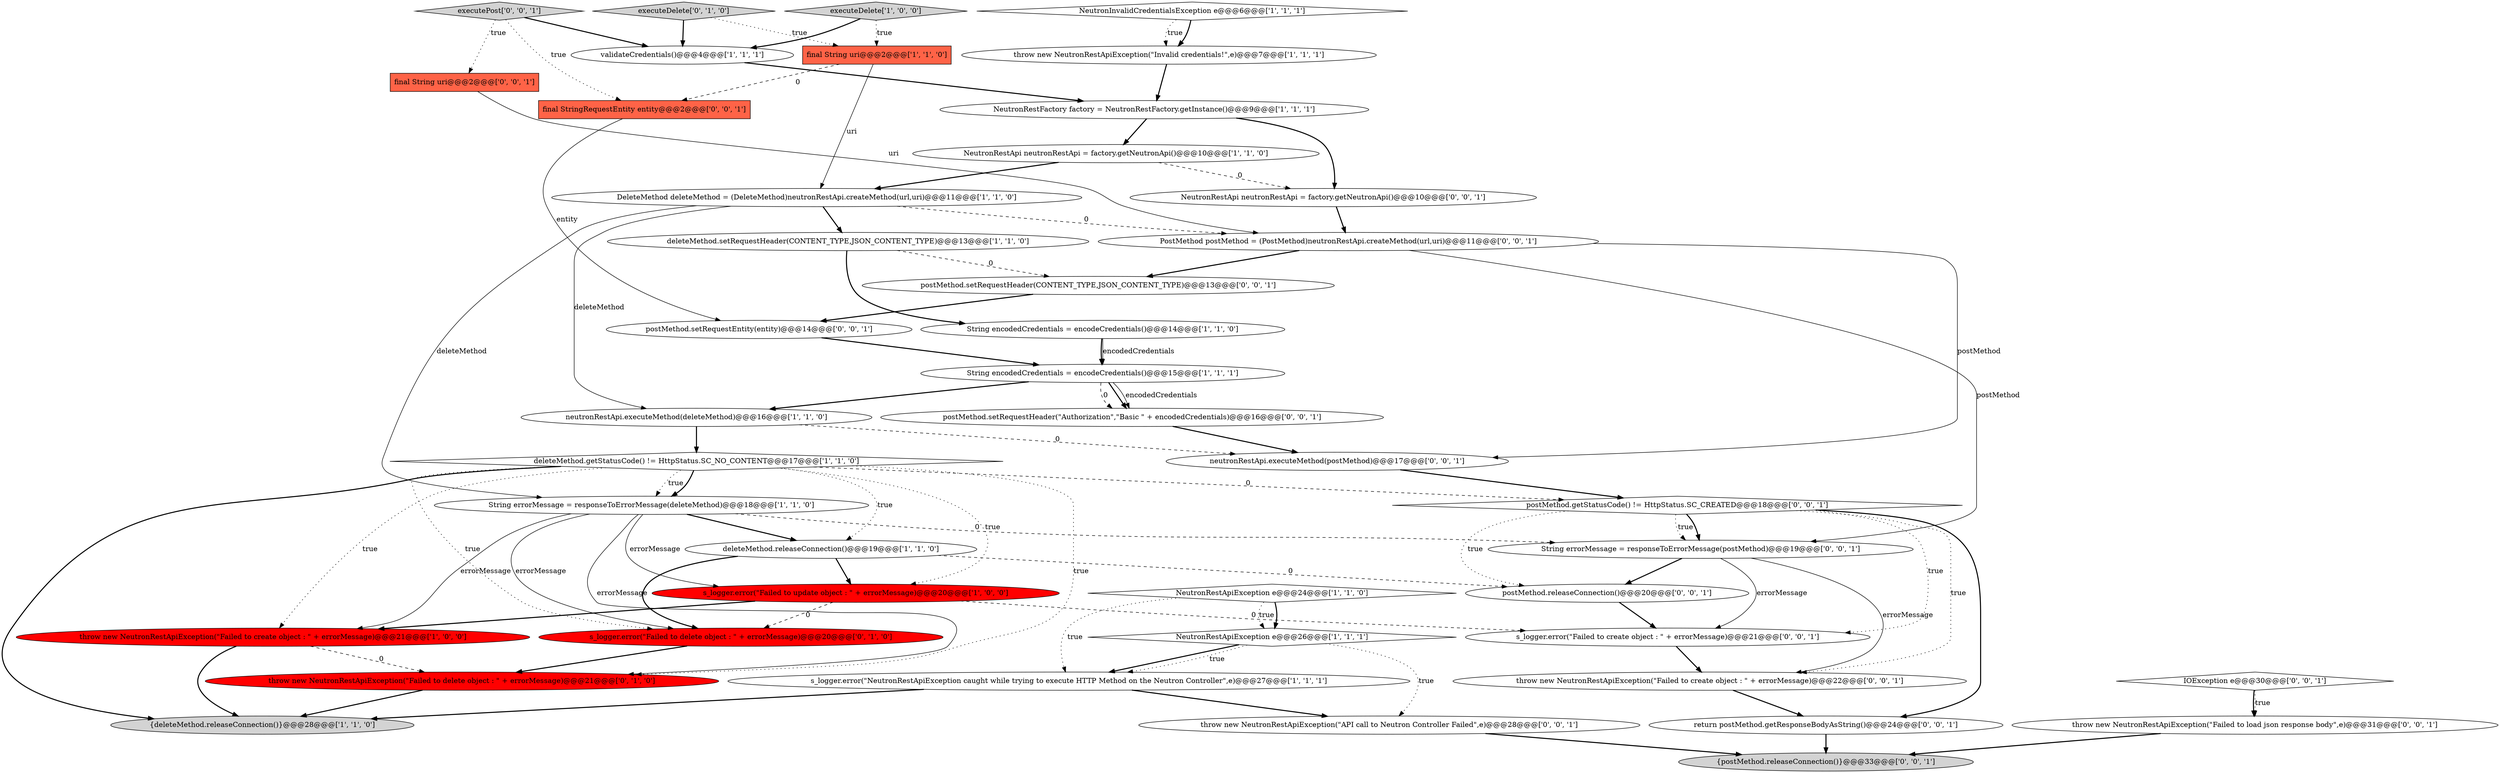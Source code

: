 digraph {
37 [style = filled, label = "throw new NeutronRestApiException(\"Failed to load json response body\",e)@@@31@@@['0', '0', '1']", fillcolor = white, shape = ellipse image = "AAA0AAABBB3BBB"];
39 [style = filled, label = "final String uri@@@2@@@['0', '0', '1']", fillcolor = tomato, shape = box image = "AAA0AAABBB3BBB"];
12 [style = filled, label = "NeutronRestApiException e@@@26@@@['1', '1', '1']", fillcolor = white, shape = diamond image = "AAA0AAABBB1BBB"];
9 [style = filled, label = "validateCredentials()@@@4@@@['1', '1', '1']", fillcolor = white, shape = ellipse image = "AAA0AAABBB1BBB"];
10 [style = filled, label = "String errorMessage = responseToErrorMessage(deleteMethod)@@@18@@@['1', '1', '0']", fillcolor = white, shape = ellipse image = "AAA0AAABBB1BBB"];
28 [style = filled, label = "s_logger.error(\"Failed to create object : \" + errorMessage)@@@21@@@['0', '0', '1']", fillcolor = white, shape = ellipse image = "AAA0AAABBB3BBB"];
22 [style = filled, label = "executeDelete['0', '1', '0']", fillcolor = lightgray, shape = diamond image = "AAA0AAABBB2BBB"];
23 [style = filled, label = "s_logger.error(\"Failed to delete object : \" + errorMessage)@@@20@@@['0', '1', '0']", fillcolor = red, shape = ellipse image = "AAA1AAABBB2BBB"];
1 [style = filled, label = "String encodedCredentials = encodeCredentials()@@@14@@@['1', '1', '0']", fillcolor = white, shape = ellipse image = "AAA0AAABBB1BBB"];
27 [style = filled, label = "neutronRestApi.executeMethod(postMethod)@@@17@@@['0', '0', '1']", fillcolor = white, shape = ellipse image = "AAA0AAABBB3BBB"];
33 [style = filled, label = "postMethod.setRequestEntity(entity)@@@14@@@['0', '0', '1']", fillcolor = white, shape = ellipse image = "AAA0AAABBB3BBB"];
26 [style = filled, label = "executePost['0', '0', '1']", fillcolor = lightgray, shape = diamond image = "AAA0AAABBB3BBB"];
6 [style = filled, label = "final String uri@@@2@@@['1', '1', '0']", fillcolor = tomato, shape = box image = "AAA0AAABBB1BBB"];
4 [style = filled, label = "neutronRestApi.executeMethod(deleteMethod)@@@16@@@['1', '1', '0']", fillcolor = white, shape = ellipse image = "AAA0AAABBB1BBB"];
8 [style = filled, label = "deleteMethod.setRequestHeader(CONTENT_TYPE,JSON_CONTENT_TYPE)@@@13@@@['1', '1', '0']", fillcolor = white, shape = ellipse image = "AAA0AAABBB1BBB"];
7 [style = filled, label = "s_logger.error(\"NeutronRestApiException caught while trying to execute HTTP Method on the Neutron Controller\",e)@@@27@@@['1', '1', '1']", fillcolor = white, shape = ellipse image = "AAA0AAABBB1BBB"];
16 [style = filled, label = "NeutronInvalidCredentialsException e@@@6@@@['1', '1', '1']", fillcolor = white, shape = diamond image = "AAA0AAABBB1BBB"];
31 [style = filled, label = "{postMethod.releaseConnection()}@@@33@@@['0', '0', '1']", fillcolor = lightgray, shape = ellipse image = "AAA0AAABBB3BBB"];
41 [style = filled, label = "final StringRequestEntity entity@@@2@@@['0', '0', '1']", fillcolor = tomato, shape = box image = "AAA0AAABBB3BBB"];
2 [style = filled, label = "s_logger.error(\"Failed to update object : \" + errorMessage)@@@20@@@['1', '0', '0']", fillcolor = red, shape = ellipse image = "AAA1AAABBB1BBB"];
3 [style = filled, label = "{deleteMethod.releaseConnection()}@@@28@@@['1', '1', '0']", fillcolor = lightgray, shape = ellipse image = "AAA0AAABBB1BBB"];
29 [style = filled, label = "postMethod.setRequestHeader(CONTENT_TYPE,JSON_CONTENT_TYPE)@@@13@@@['0', '0', '1']", fillcolor = white, shape = ellipse image = "AAA0AAABBB3BBB"];
32 [style = filled, label = "NeutronRestApi neutronRestApi = factory.getNeutronApi()@@@10@@@['0', '0', '1']", fillcolor = white, shape = ellipse image = "AAA0AAABBB3BBB"];
17 [style = filled, label = "NeutronRestApiException e@@@24@@@['1', '1', '0']", fillcolor = white, shape = diamond image = "AAA0AAABBB1BBB"];
30 [style = filled, label = "postMethod.releaseConnection()@@@20@@@['0', '0', '1']", fillcolor = white, shape = ellipse image = "AAA0AAABBB3BBB"];
36 [style = filled, label = "throw new NeutronRestApiException(\"API call to Neutron Controller Failed\",e)@@@28@@@['0', '0', '1']", fillcolor = white, shape = ellipse image = "AAA0AAABBB3BBB"];
34 [style = filled, label = "postMethod.setRequestHeader(\"Authorization\",\"Basic \" + encodedCredentials)@@@16@@@['0', '0', '1']", fillcolor = white, shape = ellipse image = "AAA0AAABBB3BBB"];
0 [style = filled, label = "throw new NeutronRestApiException(\"Invalid credentials!\",e)@@@7@@@['1', '1', '1']", fillcolor = white, shape = ellipse image = "AAA0AAABBB1BBB"];
40 [style = filled, label = "String errorMessage = responseToErrorMessage(postMethod)@@@19@@@['0', '0', '1']", fillcolor = white, shape = ellipse image = "AAA0AAABBB3BBB"];
38 [style = filled, label = "postMethod.getStatusCode() != HttpStatus.SC_CREATED@@@18@@@['0', '0', '1']", fillcolor = white, shape = diamond image = "AAA0AAABBB3BBB"];
13 [style = filled, label = "deleteMethod.getStatusCode() != HttpStatus.SC_NO_CONTENT@@@17@@@['1', '1', '0']", fillcolor = white, shape = diamond image = "AAA0AAABBB1BBB"];
11 [style = filled, label = "String encodedCredentials = encodeCredentials()@@@15@@@['1', '1', '1']", fillcolor = white, shape = ellipse image = "AAA0AAABBB1BBB"];
35 [style = filled, label = "return postMethod.getResponseBodyAsString()@@@24@@@['0', '0', '1']", fillcolor = white, shape = ellipse image = "AAA0AAABBB3BBB"];
42 [style = filled, label = "PostMethod postMethod = (PostMethod)neutronRestApi.createMethod(url,uri)@@@11@@@['0', '0', '1']", fillcolor = white, shape = ellipse image = "AAA0AAABBB3BBB"];
18 [style = filled, label = "NeutronRestApi neutronRestApi = factory.getNeutronApi()@@@10@@@['1', '1', '0']", fillcolor = white, shape = ellipse image = "AAA0AAABBB1BBB"];
5 [style = filled, label = "NeutronRestFactory factory = NeutronRestFactory.getInstance()@@@9@@@['1', '1', '1']", fillcolor = white, shape = ellipse image = "AAA0AAABBB1BBB"];
21 [style = filled, label = "throw new NeutronRestApiException(\"Failed to delete object : \" + errorMessage)@@@21@@@['0', '1', '0']", fillcolor = red, shape = ellipse image = "AAA1AAABBB2BBB"];
19 [style = filled, label = "executeDelete['1', '0', '0']", fillcolor = lightgray, shape = diamond image = "AAA0AAABBB1BBB"];
14 [style = filled, label = "deleteMethod.releaseConnection()@@@19@@@['1', '1', '0']", fillcolor = white, shape = ellipse image = "AAA0AAABBB1BBB"];
20 [style = filled, label = "DeleteMethod deleteMethod = (DeleteMethod)neutronRestApi.createMethod(url,uri)@@@11@@@['1', '1', '0']", fillcolor = white, shape = ellipse image = "AAA0AAABBB1BBB"];
25 [style = filled, label = "throw new NeutronRestApiException(\"Failed to create object : \" + errorMessage)@@@22@@@['0', '0', '1']", fillcolor = white, shape = ellipse image = "AAA0AAABBB3BBB"];
24 [style = filled, label = "IOException e@@@30@@@['0', '0', '1']", fillcolor = white, shape = diamond image = "AAA0AAABBB3BBB"];
15 [style = filled, label = "throw new NeutronRestApiException(\"Failed to create object : \" + errorMessage)@@@21@@@['1', '0', '0']", fillcolor = red, shape = ellipse image = "AAA1AAABBB1BBB"];
16->0 [style = bold, label=""];
27->38 [style = bold, label=""];
42->27 [style = solid, label="postMethod"];
26->9 [style = bold, label=""];
25->35 [style = bold, label=""];
13->10 [style = dotted, label="true"];
42->29 [style = bold, label=""];
42->40 [style = solid, label="postMethod"];
12->7 [style = bold, label=""];
8->1 [style = bold, label=""];
33->11 [style = bold, label=""];
30->28 [style = bold, label=""];
19->9 [style = bold, label=""];
37->31 [style = bold, label=""];
13->21 [style = dotted, label="true"];
6->41 [style = dashed, label="0"];
2->15 [style = bold, label=""];
9->5 [style = bold, label=""];
28->25 [style = bold, label=""];
13->15 [style = dotted, label="true"];
38->40 [style = dotted, label="true"];
26->41 [style = dotted, label="true"];
21->3 [style = bold, label=""];
18->32 [style = dashed, label="0"];
35->31 [style = bold, label=""];
10->14 [style = bold, label=""];
22->9 [style = bold, label=""];
36->31 [style = bold, label=""];
11->34 [style = solid, label="encodedCredentials"];
20->10 [style = solid, label="deleteMethod"];
13->23 [style = dotted, label="true"];
1->11 [style = bold, label=""];
40->25 [style = solid, label="errorMessage"];
10->15 [style = solid, label="errorMessage"];
18->20 [style = bold, label=""];
20->8 [style = bold, label=""];
38->28 [style = dotted, label="true"];
1->11 [style = solid, label="encodedCredentials"];
2->28 [style = dashed, label="0"];
6->20 [style = solid, label="uri"];
38->35 [style = bold, label=""];
12->7 [style = dotted, label="true"];
32->42 [style = bold, label=""];
2->23 [style = dashed, label="0"];
13->10 [style = bold, label=""];
11->34 [style = dashed, label="0"];
11->4 [style = bold, label=""];
4->13 [style = bold, label=""];
10->23 [style = solid, label="errorMessage"];
12->36 [style = dotted, label="true"];
4->27 [style = dashed, label="0"];
15->21 [style = dashed, label="0"];
38->25 [style = dotted, label="true"];
5->18 [style = bold, label=""];
20->4 [style = solid, label="deleteMethod"];
13->38 [style = dashed, label="0"];
15->3 [style = bold, label=""];
38->30 [style = dotted, label="true"];
5->32 [style = bold, label=""];
13->2 [style = dotted, label="true"];
17->12 [style = bold, label=""];
20->42 [style = dashed, label="0"];
10->40 [style = dashed, label="0"];
14->23 [style = bold, label=""];
17->12 [style = dotted, label="true"];
40->30 [style = bold, label=""];
14->2 [style = bold, label=""];
38->40 [style = bold, label=""];
13->14 [style = dotted, label="true"];
8->29 [style = dashed, label="0"];
7->36 [style = bold, label=""];
0->5 [style = bold, label=""];
41->33 [style = solid, label="entity"];
10->2 [style = solid, label="errorMessage"];
39->42 [style = solid, label="uri"];
26->39 [style = dotted, label="true"];
22->6 [style = dotted, label="true"];
7->3 [style = bold, label=""];
40->28 [style = solid, label="errorMessage"];
29->33 [style = bold, label=""];
11->34 [style = bold, label=""];
16->0 [style = dotted, label="true"];
13->3 [style = bold, label=""];
23->21 [style = bold, label=""];
14->30 [style = dashed, label="0"];
24->37 [style = bold, label=""];
24->37 [style = dotted, label="true"];
17->7 [style = dotted, label="true"];
19->6 [style = dotted, label="true"];
10->21 [style = solid, label="errorMessage"];
34->27 [style = bold, label=""];
}

